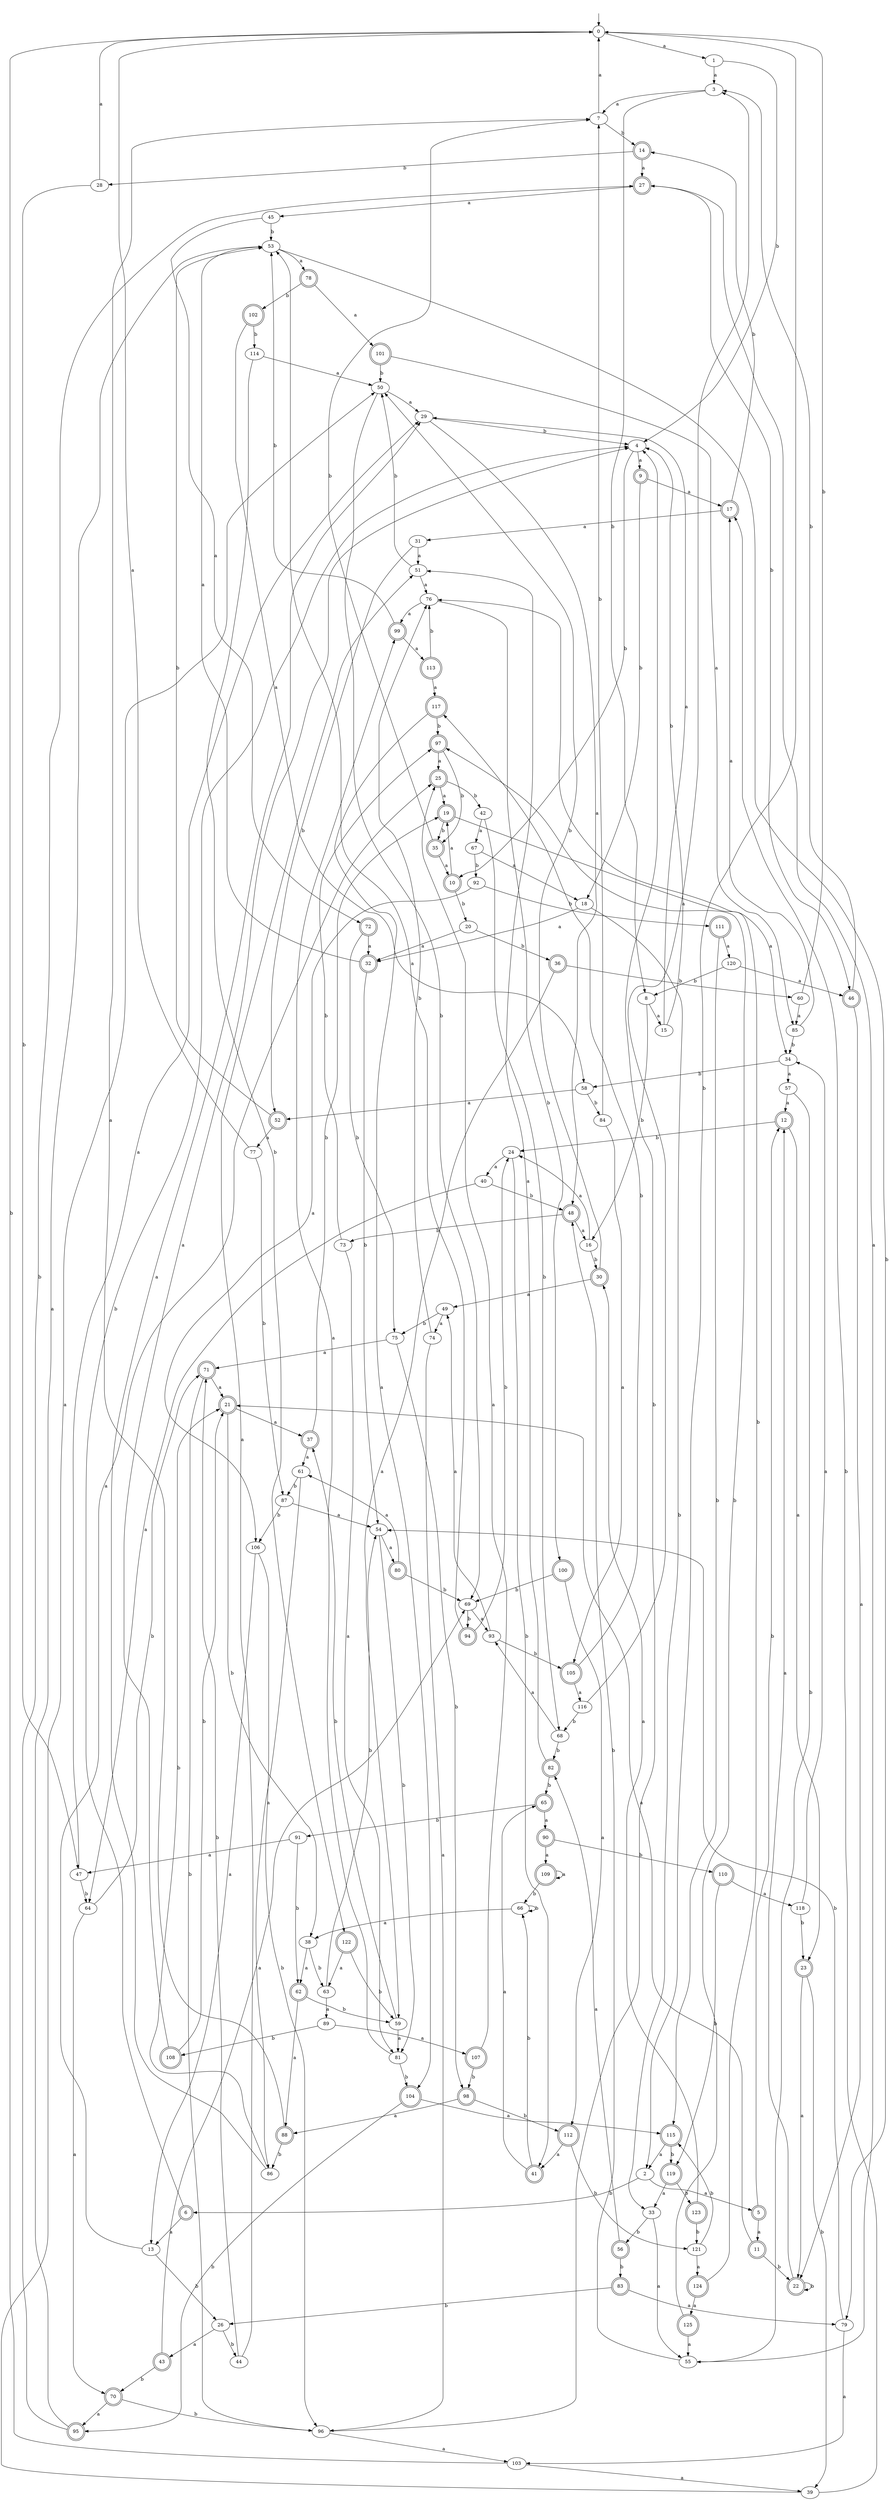 digraph RandomDFA {
  __start0 [label="", shape=none];
  __start0 -> 0 [label=""];
  0 [shape=circle]
  0 -> 1 [label="a"]
  0 -> 2 [label="b"]
  1
  1 -> 3 [label="a"]
  1 -> 4 [label="b"]
  2
  2 -> 5 [label="a"]
  2 -> 6 [label="b"]
  3
  3 -> 7 [label="a"]
  3 -> 8 [label="b"]
  4
  4 -> 9 [label="a"]
  4 -> 10 [label="b"]
  5 [shape=doublecircle]
  5 -> 11 [label="a"]
  5 -> 12 [label="b"]
  6 [shape=doublecircle]
  6 -> 13 [label="a"]
  6 -> 4 [label="b"]
  7
  7 -> 0 [label="a"]
  7 -> 14 [label="b"]
  8
  8 -> 15 [label="a"]
  8 -> 16 [label="b"]
  9 [shape=doublecircle]
  9 -> 17 [label="a"]
  9 -> 18 [label="b"]
  10 [shape=doublecircle]
  10 -> 19 [label="a"]
  10 -> 20 [label="b"]
  11 [shape=doublecircle]
  11 -> 21 [label="a"]
  11 -> 22 [label="b"]
  12 [shape=doublecircle]
  12 -> 23 [label="a"]
  12 -> 24 [label="b"]
  13
  13 -> 25 [label="a"]
  13 -> 26 [label="b"]
  14 [shape=doublecircle]
  14 -> 27 [label="a"]
  14 -> 28 [label="b"]
  15
  15 -> 29 [label="a"]
  15 -> 4 [label="b"]
  16
  16 -> 24 [label="a"]
  16 -> 30 [label="b"]
  17 [shape=doublecircle]
  17 -> 31 [label="a"]
  17 -> 14 [label="b"]
  18
  18 -> 32 [label="a"]
  18 -> 33 [label="b"]
  19 [shape=doublecircle]
  19 -> 34 [label="a"]
  19 -> 35 [label="b"]
  20
  20 -> 32 [label="a"]
  20 -> 36 [label="b"]
  21 [shape=doublecircle]
  21 -> 37 [label="a"]
  21 -> 38 [label="b"]
  22 [shape=doublecircle]
  22 -> 12 [label="a"]
  22 -> 22 [label="b"]
  23 [shape=doublecircle]
  23 -> 22 [label="a"]
  23 -> 39 [label="b"]
  24
  24 -> 40 [label="a"]
  24 -> 41 [label="b"]
  25 [shape=doublecircle]
  25 -> 19 [label="a"]
  25 -> 42 [label="b"]
  26
  26 -> 43 [label="a"]
  26 -> 44 [label="b"]
  27 [shape=doublecircle]
  27 -> 45 [label="a"]
  27 -> 46 [label="b"]
  28
  28 -> 0 [label="a"]
  28 -> 47 [label="b"]
  29
  29 -> 48 [label="a"]
  29 -> 4 [label="b"]
  30 [shape=doublecircle]
  30 -> 49 [label="a"]
  30 -> 50 [label="b"]
  31
  31 -> 51 [label="a"]
  31 -> 52 [label="b"]
  32 [shape=doublecircle]
  32 -> 53 [label="a"]
  32 -> 54 [label="b"]
  33
  33 -> 55 [label="a"]
  33 -> 56 [label="b"]
  34
  34 -> 57 [label="a"]
  34 -> 58 [label="b"]
  35 [shape=doublecircle]
  35 -> 10 [label="a"]
  35 -> 7 [label="b"]
  36 [shape=doublecircle]
  36 -> 59 [label="a"]
  36 -> 60 [label="b"]
  37 [shape=doublecircle]
  37 -> 61 [label="a"]
  37 -> 19 [label="b"]
  38
  38 -> 62 [label="a"]
  38 -> 63 [label="b"]
  39
  39 -> 50 [label="a"]
  39 -> 17 [label="b"]
  40
  40 -> 64 [label="a"]
  40 -> 48 [label="b"]
  41 [shape=doublecircle]
  41 -> 65 [label="a"]
  41 -> 66 [label="b"]
  42
  42 -> 67 [label="a"]
  42 -> 68 [label="b"]
  43 [shape=doublecircle]
  43 -> 69 [label="a"]
  43 -> 70 [label="b"]
  44
  44 -> 51 [label="a"]
  44 -> 71 [label="b"]
  45
  45 -> 72 [label="a"]
  45 -> 53 [label="b"]
  46 [shape=doublecircle]
  46 -> 22 [label="a"]
  46 -> 3 [label="b"]
  47
  47 -> 29 [label="a"]
  47 -> 64 [label="b"]
  48 [shape=doublecircle]
  48 -> 16 [label="a"]
  48 -> 73 [label="b"]
  49
  49 -> 74 [label="a"]
  49 -> 75 [label="b"]
  50
  50 -> 29 [label="a"]
  50 -> 69 [label="b"]
  51
  51 -> 76 [label="a"]
  51 -> 50 [label="b"]
  52 [shape=doublecircle]
  52 -> 77 [label="a"]
  52 -> 53 [label="b"]
  53
  53 -> 78 [label="a"]
  53 -> 79 [label="b"]
  54
  54 -> 80 [label="a"]
  54 -> 81 [label="b"]
  55
  55 -> 27 [label="a"]
  55 -> 48 [label="b"]
  56 [shape=doublecircle]
  56 -> 82 [label="a"]
  56 -> 83 [label="b"]
  57
  57 -> 12 [label="a"]
  57 -> 55 [label="b"]
  58
  58 -> 52 [label="a"]
  58 -> 84 [label="b"]
  59
  59 -> 81 [label="a"]
  59 -> 37 [label="b"]
  60
  60 -> 85 [label="a"]
  60 -> 0 [label="b"]
  61
  61 -> 86 [label="a"]
  61 -> 87 [label="b"]
  62 [shape=doublecircle]
  62 -> 88 [label="a"]
  62 -> 59 [label="b"]
  63
  63 -> 89 [label="a"]
  63 -> 54 [label="b"]
  64
  64 -> 70 [label="a"]
  64 -> 71 [label="b"]
  65 [shape=doublecircle]
  65 -> 90 [label="a"]
  65 -> 91 [label="b"]
  66
  66 -> 38 [label="a"]
  66 -> 66 [label="b"]
  67
  67 -> 18 [label="a"]
  67 -> 92 [label="b"]
  68
  68 -> 93 [label="a"]
  68 -> 82 [label="b"]
  69
  69 -> 93 [label="a"]
  69 -> 94 [label="b"]
  70 [shape=doublecircle]
  70 -> 95 [label="a"]
  70 -> 96 [label="b"]
  71 [shape=doublecircle]
  71 -> 21 [label="a"]
  71 -> 96 [label="b"]
  72 [shape=doublecircle]
  72 -> 32 [label="a"]
  72 -> 75 [label="b"]
  73
  73 -> 81 [label="a"]
  73 -> 97 [label="b"]
  74
  74 -> 96 [label="a"]
  74 -> 76 [label="b"]
  75
  75 -> 71 [label="a"]
  75 -> 98 [label="b"]
  76
  76 -> 99 [label="a"]
  76 -> 100 [label="b"]
  77
  77 -> 0 [label="a"]
  77 -> 87 [label="b"]
  78 [shape=doublecircle]
  78 -> 101 [label="a"]
  78 -> 102 [label="b"]
  79
  79 -> 103 [label="a"]
  79 -> 54 [label="b"]
  80 [shape=doublecircle]
  80 -> 61 [label="a"]
  80 -> 69 [label="b"]
  81
  81 -> 99 [label="a"]
  81 -> 104 [label="b"]
  82 [shape=doublecircle]
  82 -> 51 [label="a"]
  82 -> 65 [label="b"]
  83 [shape=doublecircle]
  83 -> 79 [label="a"]
  83 -> 26 [label="b"]
  84
  84 -> 105 [label="a"]
  84 -> 7 [label="b"]
  85
  85 -> 17 [label="a"]
  85 -> 34 [label="b"]
  86
  86 -> 29 [label="a"]
  86 -> 21 [label="b"]
  87
  87 -> 54 [label="a"]
  87 -> 106 [label="b"]
  88 [shape=doublecircle]
  88 -> 7 [label="a"]
  88 -> 86 [label="b"]
  89
  89 -> 107 [label="a"]
  89 -> 108 [label="b"]
  90 [shape=doublecircle]
  90 -> 109 [label="a"]
  90 -> 110 [label="b"]
  91
  91 -> 47 [label="a"]
  91 -> 62 [label="b"]
  92
  92 -> 106 [label="a"]
  92 -> 111 [label="b"]
  93
  93 -> 49 [label="a"]
  93 -> 105 [label="b"]
  94 [shape=doublecircle]
  94 -> 53 [label="a"]
  94 -> 24 [label="b"]
  95 [shape=doublecircle]
  95 -> 53 [label="a"]
  95 -> 27 [label="b"]
  96
  96 -> 103 [label="a"]
  96 -> 4 [label="b"]
  97 [shape=doublecircle]
  97 -> 25 [label="a"]
  97 -> 35 [label="b"]
  98 [shape=doublecircle]
  98 -> 88 [label="a"]
  98 -> 112 [label="b"]
  99 [shape=doublecircle]
  99 -> 113 [label="a"]
  99 -> 53 [label="b"]
  100 [shape=doublecircle]
  100 -> 112 [label="a"]
  100 -> 69 [label="b"]
  101 [shape=doublecircle]
  101 -> 85 [label="a"]
  101 -> 50 [label="b"]
  102 [shape=doublecircle]
  102 -> 58 [label="a"]
  102 -> 114 [label="b"]
  103
  103 -> 39 [label="a"]
  103 -> 0 [label="b"]
  104 [shape=doublecircle]
  104 -> 115 [label="a"]
  104 -> 95 [label="b"]
  105 [shape=doublecircle]
  105 -> 116 [label="a"]
  105 -> 117 [label="b"]
  106
  106 -> 13 [label="a"]
  106 -> 96 [label="b"]
  107 [shape=doublecircle]
  107 -> 25 [label="a"]
  107 -> 98 [label="b"]
  108 [shape=doublecircle]
  108 -> 4 [label="a"]
  108 -> 21 [label="b"]
  109 [shape=doublecircle]
  109 -> 109 [label="a"]
  109 -> 66 [label="b"]
  110 [shape=doublecircle]
  110 -> 118 [label="a"]
  110 -> 119 [label="b"]
  111 [shape=doublecircle]
  111 -> 120 [label="a"]
  111 -> 115 [label="b"]
  112 [shape=doublecircle]
  112 -> 41 [label="a"]
  112 -> 121 [label="b"]
  113 [shape=doublecircle]
  113 -> 117 [label="a"]
  113 -> 76 [label="b"]
  114
  114 -> 50 [label="a"]
  114 -> 122 [label="b"]
  115 [shape=doublecircle]
  115 -> 2 [label="a"]
  115 -> 119 [label="b"]
  116
  116 -> 3 [label="a"]
  116 -> 68 [label="b"]
  117 [shape=doublecircle]
  117 -> 104 [label="a"]
  117 -> 97 [label="b"]
  118
  118 -> 34 [label="a"]
  118 -> 23 [label="b"]
  119 [shape=doublecircle]
  119 -> 33 [label="a"]
  119 -> 123 [label="b"]
  120
  120 -> 46 [label="a"]
  120 -> 8 [label="b"]
  121
  121 -> 124 [label="a"]
  121 -> 115 [label="b"]
  122 [shape=doublecircle]
  122 -> 63 [label="a"]
  122 -> 59 [label="b"]
  123 [shape=doublecircle]
  123 -> 30 [label="a"]
  123 -> 121 [label="b"]
  124 [shape=doublecircle]
  124 -> 125 [label="a"]
  124 -> 76 [label="b"]
  125 [shape=doublecircle]
  125 -> 55 [label="a"]
  125 -> 97 [label="b"]
}
